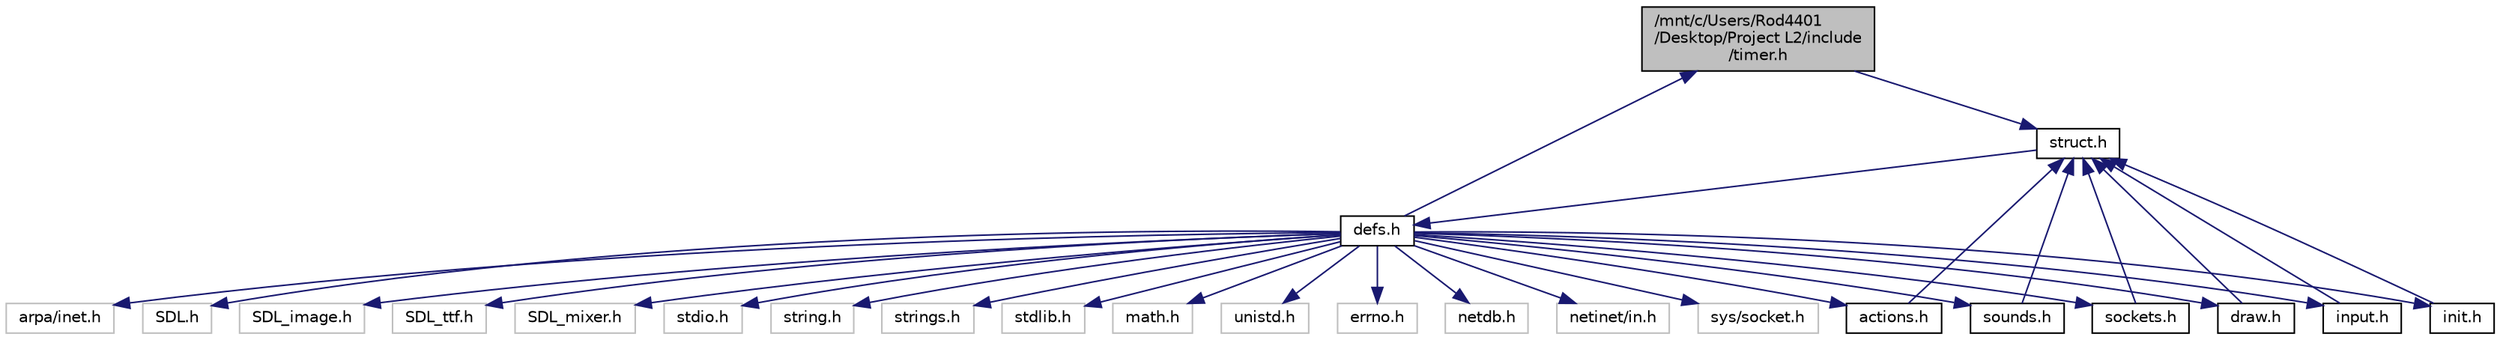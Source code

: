 digraph "/mnt/c/Users/Rod4401/Desktop/Project L2/include/timer.h"
{
 // LATEX_PDF_SIZE
  edge [fontname="Helvetica",fontsize="10",labelfontname="Helvetica",labelfontsize="10"];
  node [fontname="Helvetica",fontsize="10",shape=record];
  Node1 [label="/mnt/c/Users/Rod4401\l/Desktop/Project L2/include\l/timer.h",height=0.2,width=0.4,color="black", fillcolor="grey75", style="filled", fontcolor="black",tooltip="Contient les déclarations des fonctions de temps."];
  Node1 -> Node2 [color="midnightblue",fontsize="10",style="solid"];
  Node2 [label="struct.h",height=0.2,width=0.4,color="black", fillcolor="white", style="filled",URL="$struct_8h.html",tooltip="C'est également un fichier père car struct.h contient toutes les déclarations des structures liées au..."];
  Node2 -> Node3 [color="midnightblue",fontsize="10",style="solid"];
  Node3 [label="defs.h",height=0.2,width=0.4,color="black", fillcolor="white", style="filled",URL="$defs_8h.html",tooltip="Contient tous les #defines, tous les #include, c'est le fichier père de tous les autres fichiers."];
  Node3 -> Node4 [color="midnightblue",fontsize="10",style="solid"];
  Node4 [label="netdb.h",height=0.2,width=0.4,color="grey75", fillcolor="white", style="filled",tooltip=" "];
  Node3 -> Node5 [color="midnightblue",fontsize="10",style="solid"];
  Node5 [label="netinet/in.h",height=0.2,width=0.4,color="grey75", fillcolor="white", style="filled",tooltip=" "];
  Node3 -> Node6 [color="midnightblue",fontsize="10",style="solid"];
  Node6 [label="sys/socket.h",height=0.2,width=0.4,color="grey75", fillcolor="white", style="filled",tooltip=" "];
  Node3 -> Node7 [color="midnightblue",fontsize="10",style="solid"];
  Node7 [label="arpa/inet.h",height=0.2,width=0.4,color="grey75", fillcolor="white", style="filled",tooltip=" "];
  Node3 -> Node8 [color="midnightblue",fontsize="10",style="solid"];
  Node8 [label="SDL.h",height=0.2,width=0.4,color="grey75", fillcolor="white", style="filled",tooltip=" "];
  Node3 -> Node9 [color="midnightblue",fontsize="10",style="solid"];
  Node9 [label="SDL_image.h",height=0.2,width=0.4,color="grey75", fillcolor="white", style="filled",tooltip=" "];
  Node3 -> Node10 [color="midnightblue",fontsize="10",style="solid"];
  Node10 [label="SDL_ttf.h",height=0.2,width=0.4,color="grey75", fillcolor="white", style="filled",tooltip=" "];
  Node3 -> Node11 [color="midnightblue",fontsize="10",style="solid"];
  Node11 [label="SDL_mixer.h",height=0.2,width=0.4,color="grey75", fillcolor="white", style="filled",tooltip=" "];
  Node3 -> Node12 [color="midnightblue",fontsize="10",style="solid"];
  Node12 [label="stdio.h",height=0.2,width=0.4,color="grey75", fillcolor="white", style="filled",tooltip=" "];
  Node3 -> Node13 [color="midnightblue",fontsize="10",style="solid"];
  Node13 [label="string.h",height=0.2,width=0.4,color="grey75", fillcolor="white", style="filled",tooltip=" "];
  Node3 -> Node14 [color="midnightblue",fontsize="10",style="solid"];
  Node14 [label="strings.h",height=0.2,width=0.4,color="grey75", fillcolor="white", style="filled",tooltip=" "];
  Node3 -> Node15 [color="midnightblue",fontsize="10",style="solid"];
  Node15 [label="stdlib.h",height=0.2,width=0.4,color="grey75", fillcolor="white", style="filled",tooltip=" "];
  Node3 -> Node16 [color="midnightblue",fontsize="10",style="solid"];
  Node16 [label="math.h",height=0.2,width=0.4,color="grey75", fillcolor="white", style="filled",tooltip=" "];
  Node3 -> Node17 [color="midnightblue",fontsize="10",style="solid"];
  Node17 [label="unistd.h",height=0.2,width=0.4,color="grey75", fillcolor="white", style="filled",tooltip=" "];
  Node3 -> Node18 [color="midnightblue",fontsize="10",style="solid"];
  Node18 [label="errno.h",height=0.2,width=0.4,color="grey75", fillcolor="white", style="filled",tooltip=" "];
  Node3 -> Node19 [color="midnightblue",fontsize="10",style="solid"];
  Node19 [label="draw.h",height=0.2,width=0.4,color="black", fillcolor="white", style="filled",URL="$draw_8h.html",tooltip="Contient les déclarations des fonctions d'affichage."];
  Node19 -> Node2 [color="midnightblue",fontsize="10",style="solid"];
  Node3 -> Node20 [color="midnightblue",fontsize="10",style="solid"];
  Node20 [label="input.h",height=0.2,width=0.4,color="black", fillcolor="white", style="filled",URL="$input_8h.html",tooltip="Contient les déclarations des fonctions d'événements."];
  Node20 -> Node2 [color="midnightblue",fontsize="10",style="solid"];
  Node3 -> Node21 [color="midnightblue",fontsize="10",style="solid"];
  Node21 [label="init.h",height=0.2,width=0.4,color="black", fillcolor="white", style="filled",URL="$init_8h.html",tooltip="Contient les déclarations des fonctions d'initialisation."];
  Node21 -> Node2 [color="midnightblue",fontsize="10",style="solid"];
  Node3 -> Node22 [color="midnightblue",fontsize="10",style="solid"];
  Node22 [label="actions.h",height=0.2,width=0.4,color="black", fillcolor="white", style="filled",URL="$actions_8h.html",tooltip="Contient les déclarations des fonctions d'actions des joueurs."];
  Node22 -> Node2 [color="midnightblue",fontsize="10",style="solid"];
  Node3 -> Node23 [color="midnightblue",fontsize="10",style="solid"];
  Node23 [label="sounds.h",height=0.2,width=0.4,color="black", fillcolor="white", style="filled",URL="$sounds_8h.html",tooltip="Contient les déclarations des fonctions de son."];
  Node23 -> Node2 [color="midnightblue",fontsize="10",style="solid"];
  Node3 -> Node24 [color="midnightblue",fontsize="10",style="solid"];
  Node24 [label="sockets.h",height=0.2,width=0.4,color="black", fillcolor="white", style="filled",URL="$sockets_8h.html",tooltip="Contient les déclarations des fonctions liées au réseau."];
  Node24 -> Node2 [color="midnightblue",fontsize="10",style="solid"];
  Node3 -> Node1 [color="midnightblue",fontsize="10",style="solid"];
}
